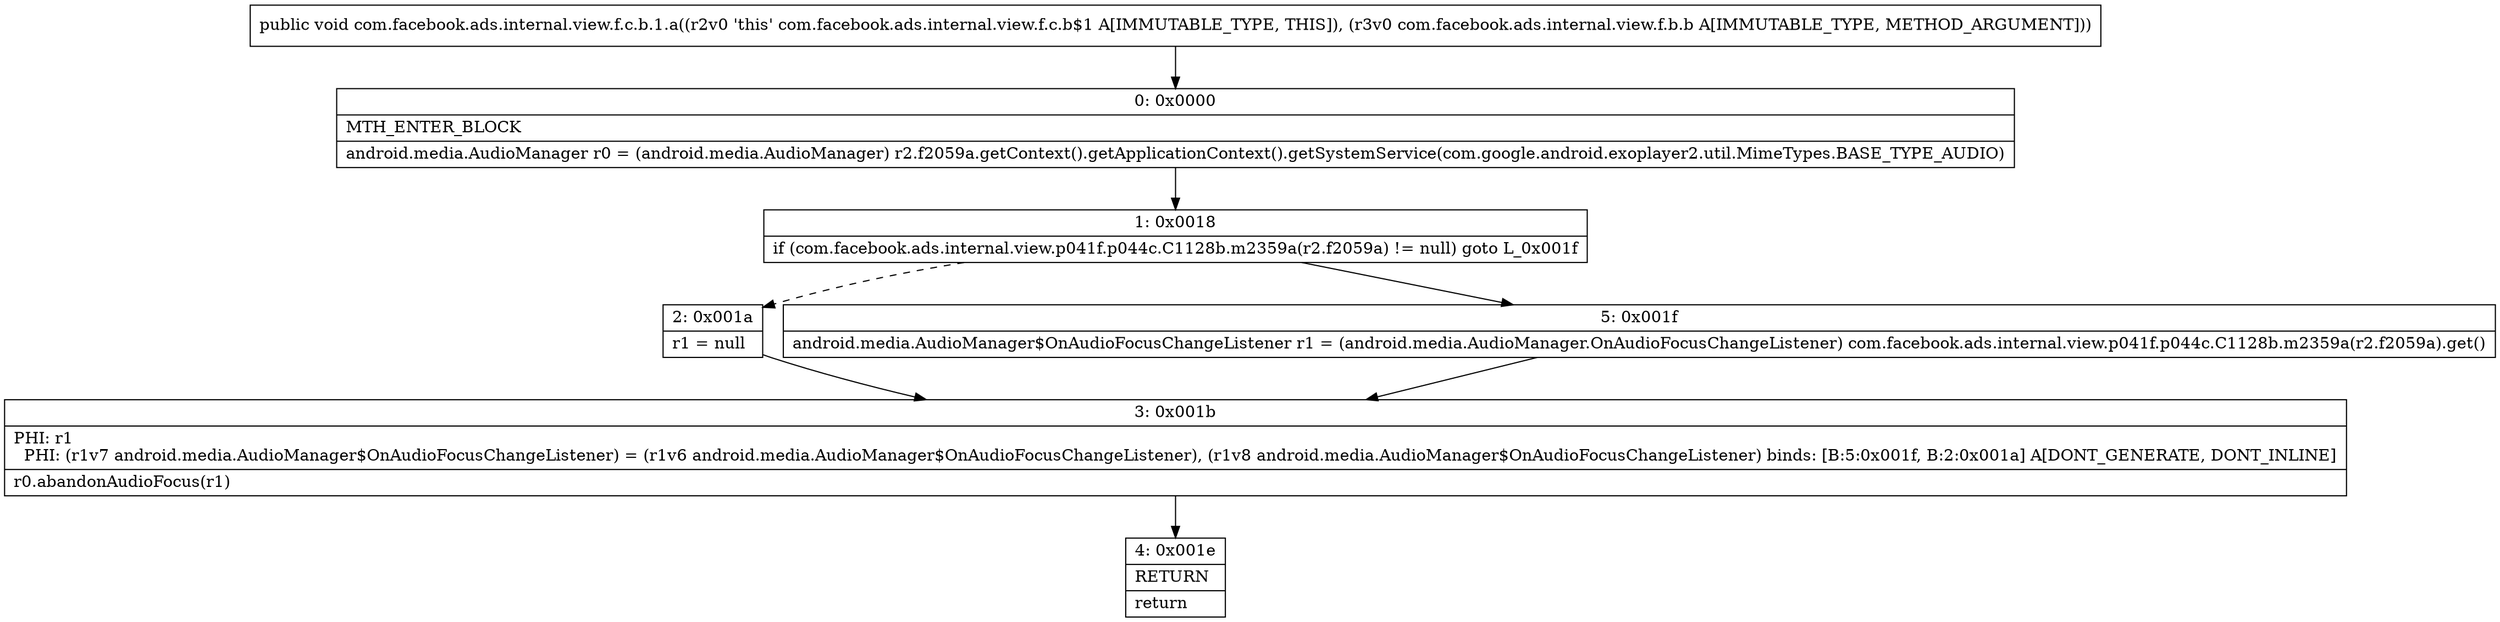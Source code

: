 digraph "CFG forcom.facebook.ads.internal.view.f.c.b.1.a(Lcom\/facebook\/ads\/internal\/view\/f\/b\/b;)V" {
Node_0 [shape=record,label="{0\:\ 0x0000|MTH_ENTER_BLOCK\l|android.media.AudioManager r0 = (android.media.AudioManager) r2.f2059a.getContext().getApplicationContext().getSystemService(com.google.android.exoplayer2.util.MimeTypes.BASE_TYPE_AUDIO)\l}"];
Node_1 [shape=record,label="{1\:\ 0x0018|if (com.facebook.ads.internal.view.p041f.p044c.C1128b.m2359a(r2.f2059a) != null) goto L_0x001f\l}"];
Node_2 [shape=record,label="{2\:\ 0x001a|r1 = null\l}"];
Node_3 [shape=record,label="{3\:\ 0x001b|PHI: r1 \l  PHI: (r1v7 android.media.AudioManager$OnAudioFocusChangeListener) = (r1v6 android.media.AudioManager$OnAudioFocusChangeListener), (r1v8 android.media.AudioManager$OnAudioFocusChangeListener) binds: [B:5:0x001f, B:2:0x001a] A[DONT_GENERATE, DONT_INLINE]\l|r0.abandonAudioFocus(r1)\l}"];
Node_4 [shape=record,label="{4\:\ 0x001e|RETURN\l|return\l}"];
Node_5 [shape=record,label="{5\:\ 0x001f|android.media.AudioManager$OnAudioFocusChangeListener r1 = (android.media.AudioManager.OnAudioFocusChangeListener) com.facebook.ads.internal.view.p041f.p044c.C1128b.m2359a(r2.f2059a).get()\l}"];
MethodNode[shape=record,label="{public void com.facebook.ads.internal.view.f.c.b.1.a((r2v0 'this' com.facebook.ads.internal.view.f.c.b$1 A[IMMUTABLE_TYPE, THIS]), (r3v0 com.facebook.ads.internal.view.f.b.b A[IMMUTABLE_TYPE, METHOD_ARGUMENT])) }"];
MethodNode -> Node_0;
Node_0 -> Node_1;
Node_1 -> Node_2[style=dashed];
Node_1 -> Node_5;
Node_2 -> Node_3;
Node_3 -> Node_4;
Node_5 -> Node_3;
}

